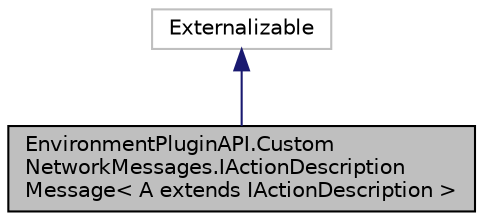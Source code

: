 digraph "EnvironmentPluginAPI.CustomNetworkMessages.IActionDescriptionMessage&lt; A extends IActionDescription &gt;"
{
  edge [fontname="Helvetica",fontsize="10",labelfontname="Helvetica",labelfontsize="10"];
  node [fontname="Helvetica",fontsize="10",shape=record];
  Node1 [label="EnvironmentPluginAPI.Custom\lNetworkMessages.IActionDescription\lMessage\< A extends IActionDescription \>",height=0.2,width=0.4,color="black", fillcolor="grey75", style="filled" fontcolor="black"];
  Node2 -> Node1 [dir="back",color="midnightblue",fontsize="10",style="solid",fontname="Helvetica"];
  Node2 [label="Externalizable",height=0.2,width=0.4,color="grey75", fillcolor="white", style="filled"];
}
